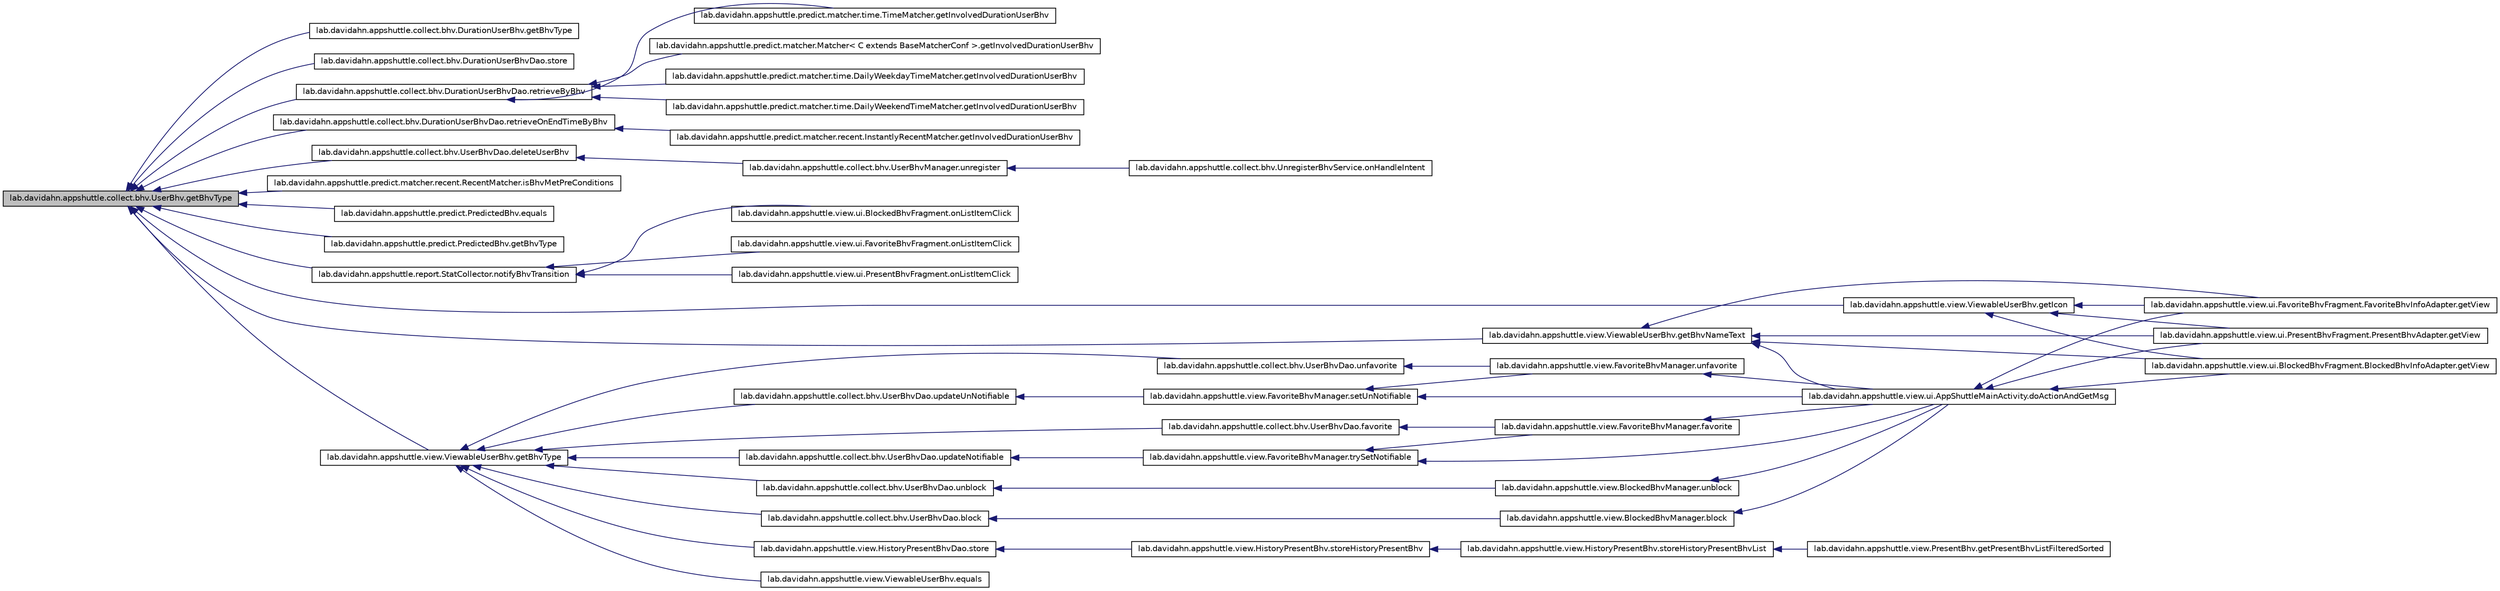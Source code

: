 digraph G
{
 // INTERACTIVE_SVG=YES
  edge [fontname="Helvetica",fontsize="10",labelfontname="Helvetica",labelfontsize="10"];
  node [fontname="Helvetica",fontsize="10",shape=record];
  rankdir="LR";
  Node1 [label="lab.davidahn.appshuttle.collect.bhv.UserBhv.getBhvType",height=0.2,width=0.4,color="black", fillcolor="grey75", style="filled" fontcolor="black"];
  Node1 -> Node2 [dir="back",color="midnightblue",fontsize="10",style="solid",fontname="Helvetica"];
  Node2 [label="lab.davidahn.appshuttle.collect.bhv.DurationUserBhv.getBhvType",height=0.2,width=0.4,color="black", fillcolor="white", style="filled",URL="$classlab_1_1davidahn_1_1appshuttle_1_1collect_1_1bhv_1_1_duration_user_bhv.html#a562e953f9289676ec002602e68e3649c"];
  Node1 -> Node3 [dir="back",color="midnightblue",fontsize="10",style="solid",fontname="Helvetica"];
  Node3 [label="lab.davidahn.appshuttle.collect.bhv.DurationUserBhvDao.store",height=0.2,width=0.4,color="black", fillcolor="white", style="filled",URL="$classlab_1_1davidahn_1_1appshuttle_1_1collect_1_1bhv_1_1_duration_user_bhv_dao.html#a11f11c8252823e26cc3d2d5667f320cd"];
  Node1 -> Node4 [dir="back",color="midnightblue",fontsize="10",style="solid",fontname="Helvetica"];
  Node4 [label="lab.davidahn.appshuttle.collect.bhv.DurationUserBhvDao.retrieveByBhv",height=0.2,width=0.4,color="black", fillcolor="white", style="filled",URL="$classlab_1_1davidahn_1_1appshuttle_1_1collect_1_1bhv_1_1_duration_user_bhv_dao.html#a57f7c7cc2c499dff99f46d365eecf6e6"];
  Node4 -> Node5 [dir="back",color="midnightblue",fontsize="10",style="solid",fontname="Helvetica"];
  Node5 [label="lab.davidahn.appshuttle.predict.matcher.Matcher\< C extends BaseMatcherConf \>.getInvolvedDurationUserBhv",height=0.2,width=0.4,color="black", fillcolor="white", style="filled",URL="$classlab_1_1davidahn_1_1appshuttle_1_1predict_1_1matcher_1_1_matcher_3_01_c_01extends_01_base_matcher_conf_01_4.html#ad39d4dcce8a977539d9d70f4db42a504"];
  Node4 -> Node6 [dir="back",color="midnightblue",fontsize="10",style="solid",fontname="Helvetica"];
  Node6 [label="lab.davidahn.appshuttle.predict.matcher.time.DailyWeekdayTimeMatcher.getInvolvedDurationUserBhv",height=0.2,width=0.4,color="black", fillcolor="white", style="filled",URL="$classlab_1_1davidahn_1_1appshuttle_1_1predict_1_1matcher_1_1time_1_1_daily_weekday_time_matcher.html#aa2fbe7415cc1e7e0ff58c1498818944c"];
  Node4 -> Node7 [dir="back",color="midnightblue",fontsize="10",style="solid",fontname="Helvetica"];
  Node7 [label="lab.davidahn.appshuttle.predict.matcher.time.DailyWeekendTimeMatcher.getInvolvedDurationUserBhv",height=0.2,width=0.4,color="black", fillcolor="white", style="filled",URL="$classlab_1_1davidahn_1_1appshuttle_1_1predict_1_1matcher_1_1time_1_1_daily_weekend_time_matcher.html#ad9adedaf2a35c09d429e5ce4aaeec3b5"];
  Node4 -> Node8 [dir="back",color="midnightblue",fontsize="10",style="solid",fontname="Helvetica"];
  Node8 [label="lab.davidahn.appshuttle.predict.matcher.time.TimeMatcher.getInvolvedDurationUserBhv",height=0.2,width=0.4,color="black", fillcolor="white", style="filled",URL="$classlab_1_1davidahn_1_1appshuttle_1_1predict_1_1matcher_1_1time_1_1_time_matcher.html#a902ae5d9c21e50a3db1c49e5be034bd8"];
  Node1 -> Node9 [dir="back",color="midnightblue",fontsize="10",style="solid",fontname="Helvetica"];
  Node9 [label="lab.davidahn.appshuttle.collect.bhv.DurationUserBhvDao.retrieveOnEndTimeByBhv",height=0.2,width=0.4,color="black", fillcolor="white", style="filled",URL="$classlab_1_1davidahn_1_1appshuttle_1_1collect_1_1bhv_1_1_duration_user_bhv_dao.html#af2803e2cacbc7311826226e0c5c88d81"];
  Node9 -> Node10 [dir="back",color="midnightblue",fontsize="10",style="solid",fontname="Helvetica"];
  Node10 [label="lab.davidahn.appshuttle.predict.matcher.recent.InstantlyRecentMatcher.getInvolvedDurationUserBhv",height=0.2,width=0.4,color="black", fillcolor="white", style="filled",URL="$classlab_1_1davidahn_1_1appshuttle_1_1predict_1_1matcher_1_1recent_1_1_instantly_recent_matcher.html#a890bacc993dd950c2c2f196de4a52493"];
  Node1 -> Node11 [dir="back",color="midnightblue",fontsize="10",style="solid",fontname="Helvetica"];
  Node11 [label="lab.davidahn.appshuttle.collect.bhv.UserBhvDao.deleteUserBhv",height=0.2,width=0.4,color="black", fillcolor="white", style="filled",URL="$classlab_1_1davidahn_1_1appshuttle_1_1collect_1_1bhv_1_1_user_bhv_dao.html#a25150ccf03ef1c9f266cb3da9fbe91ac"];
  Node11 -> Node12 [dir="back",color="midnightblue",fontsize="10",style="solid",fontname="Helvetica"];
  Node12 [label="lab.davidahn.appshuttle.collect.bhv.UserBhvManager.unregister",height=0.2,width=0.4,color="black", fillcolor="white", style="filled",URL="$classlab_1_1davidahn_1_1appshuttle_1_1collect_1_1bhv_1_1_user_bhv_manager.html#af3184176275b319f1aa75074688c2169"];
  Node12 -> Node13 [dir="back",color="midnightblue",fontsize="10",style="solid",fontname="Helvetica"];
  Node13 [label="lab.davidahn.appshuttle.collect.bhv.UnregisterBhvService.onHandleIntent",height=0.2,width=0.4,color="black", fillcolor="white", style="filled",URL="$classlab_1_1davidahn_1_1appshuttle_1_1collect_1_1bhv_1_1_unregister_bhv_service.html#ae07557aa8f7cc83f82cb7d77b21f1c3c"];
  Node1 -> Node14 [dir="back",color="midnightblue",fontsize="10",style="solid",fontname="Helvetica"];
  Node14 [label="lab.davidahn.appshuttle.predict.matcher.recent.RecentMatcher.isBhvMetPreConditions",height=0.2,width=0.4,color="black", fillcolor="white", style="filled",URL="$classlab_1_1davidahn_1_1appshuttle_1_1predict_1_1matcher_1_1recent_1_1_recent_matcher.html#a9d0185046223ca45ec3d05e8b7e092d0"];
  Node1 -> Node15 [dir="back",color="midnightblue",fontsize="10",style="solid",fontname="Helvetica"];
  Node15 [label="lab.davidahn.appshuttle.predict.PredictedBhv.equals",height=0.2,width=0.4,color="black", fillcolor="white", style="filled",URL="$classlab_1_1davidahn_1_1appshuttle_1_1predict_1_1_predicted_bhv.html#aebedebd3688e3d56490a8428587b0e86"];
  Node1 -> Node16 [dir="back",color="midnightblue",fontsize="10",style="solid",fontname="Helvetica"];
  Node16 [label="lab.davidahn.appshuttle.predict.PredictedBhv.getBhvType",height=0.2,width=0.4,color="black", fillcolor="white", style="filled",URL="$classlab_1_1davidahn_1_1appshuttle_1_1predict_1_1_predicted_bhv.html#ad10d4ec73e0ecb3e34cbba1cfc6e30c1"];
  Node1 -> Node17 [dir="back",color="midnightblue",fontsize="10",style="solid",fontname="Helvetica"];
  Node17 [label="lab.davidahn.appshuttle.report.StatCollector.notifyBhvTransition",height=0.2,width=0.4,color="black", fillcolor="white", style="filled",URL="$classlab_1_1davidahn_1_1appshuttle_1_1report_1_1_stat_collector.html#a5bd75c6d139e4eca7332a424e2d346bc"];
  Node17 -> Node18 [dir="back",color="midnightblue",fontsize="10",style="solid",fontname="Helvetica"];
  Node18 [label="lab.davidahn.appshuttle.view.ui.BlockedBhvFragment.onListItemClick",height=0.2,width=0.4,color="black", fillcolor="white", style="filled",URL="$classlab_1_1davidahn_1_1appshuttle_1_1view_1_1ui_1_1_blocked_bhv_fragment.html#a1e667f2329fe439b56161a5e5dd0c562"];
  Node17 -> Node19 [dir="back",color="midnightblue",fontsize="10",style="solid",fontname="Helvetica"];
  Node19 [label="lab.davidahn.appshuttle.view.ui.FavoriteBhvFragment.onListItemClick",height=0.2,width=0.4,color="black", fillcolor="white", style="filled",URL="$classlab_1_1davidahn_1_1appshuttle_1_1view_1_1ui_1_1_favorite_bhv_fragment.html#abb791eb9585f7f5b2ae9f1cdaacb2a5a"];
  Node17 -> Node20 [dir="back",color="midnightblue",fontsize="10",style="solid",fontname="Helvetica"];
  Node20 [label="lab.davidahn.appshuttle.view.ui.PresentBhvFragment.onListItemClick",height=0.2,width=0.4,color="black", fillcolor="white", style="filled",URL="$classlab_1_1davidahn_1_1appshuttle_1_1view_1_1ui_1_1_present_bhv_fragment.html#acd4463cc478da3595ed8e421df544b4c"];
  Node1 -> Node21 [dir="back",color="midnightblue",fontsize="10",style="solid",fontname="Helvetica"];
  Node21 [label="lab.davidahn.appshuttle.view.ViewableUserBhv.getBhvType",height=0.2,width=0.4,color="black", fillcolor="white", style="filled",URL="$classlab_1_1davidahn_1_1appshuttle_1_1view_1_1_viewable_user_bhv.html#a3a584c304446a7f9e856f18222aa9a90"];
  Node21 -> Node22 [dir="back",color="midnightblue",fontsize="10",style="solid",fontname="Helvetica"];
  Node22 [label="lab.davidahn.appshuttle.collect.bhv.UserBhvDao.favorite",height=0.2,width=0.4,color="black", fillcolor="white", style="filled",URL="$classlab_1_1davidahn_1_1appshuttle_1_1collect_1_1bhv_1_1_user_bhv_dao.html#a1b8026558c53882ec36732c0d517bdfa"];
  Node22 -> Node23 [dir="back",color="midnightblue",fontsize="10",style="solid",fontname="Helvetica"];
  Node23 [label="lab.davidahn.appshuttle.view.FavoriteBhvManager.favorite",height=0.2,width=0.4,color="black", fillcolor="white", style="filled",URL="$classlab_1_1davidahn_1_1appshuttle_1_1view_1_1_favorite_bhv_manager.html#a128f59ad36072e3bc9e29ec93eaf1c22"];
  Node23 -> Node24 [dir="back",color="midnightblue",fontsize="10",style="solid",fontname="Helvetica"];
  Node24 [label="lab.davidahn.appshuttle.view.ui.AppShuttleMainActivity.doActionAndGetMsg",height=0.2,width=0.4,color="black", fillcolor="white", style="filled",URL="$classlab_1_1davidahn_1_1appshuttle_1_1view_1_1ui_1_1_app_shuttle_main_activity.html#a89208de0a4ba1cb488208b72f9aa33ee"];
  Node24 -> Node25 [dir="back",color="midnightblue",fontsize="10",style="solid",fontname="Helvetica"];
  Node25 [label="lab.davidahn.appshuttle.view.ui.BlockedBhvFragment.BlockedBhvInfoAdapter.getView",height=0.2,width=0.4,color="black", fillcolor="white", style="filled",URL="$classlab_1_1davidahn_1_1appshuttle_1_1view_1_1ui_1_1_blocked_bhv_fragment_1_1_blocked_bhv_info_adapter.html#a996a9f405f7d97ee54d0c6f3db25ab24"];
  Node24 -> Node26 [dir="back",color="midnightblue",fontsize="10",style="solid",fontname="Helvetica"];
  Node26 [label="lab.davidahn.appshuttle.view.ui.FavoriteBhvFragment.FavoriteBhvInfoAdapter.getView",height=0.2,width=0.4,color="black", fillcolor="white", style="filled",URL="$classlab_1_1davidahn_1_1appshuttle_1_1view_1_1ui_1_1_favorite_bhv_fragment_1_1_favorite_bhv_info_adapter.html#a6db75a41a5dfb45cf50a05d6134bab59"];
  Node24 -> Node27 [dir="back",color="midnightblue",fontsize="10",style="solid",fontname="Helvetica"];
  Node27 [label="lab.davidahn.appshuttle.view.ui.PresentBhvFragment.PresentBhvAdapter.getView",height=0.2,width=0.4,color="black", fillcolor="white", style="filled",URL="$classlab_1_1davidahn_1_1appshuttle_1_1view_1_1ui_1_1_present_bhv_fragment_1_1_present_bhv_adapter.html#ad968c6b3d5bd8a90248a62de92b7ac28"];
  Node21 -> Node28 [dir="back",color="midnightblue",fontsize="10",style="solid",fontname="Helvetica"];
  Node28 [label="lab.davidahn.appshuttle.collect.bhv.UserBhvDao.unfavorite",height=0.2,width=0.4,color="black", fillcolor="white", style="filled",URL="$classlab_1_1davidahn_1_1appshuttle_1_1collect_1_1bhv_1_1_user_bhv_dao.html#a0e8f1168bc8d9b114d11210fa9e39b31"];
  Node28 -> Node29 [dir="back",color="midnightblue",fontsize="10",style="solid",fontname="Helvetica"];
  Node29 [label="lab.davidahn.appshuttle.view.FavoriteBhvManager.unfavorite",height=0.2,width=0.4,color="black", fillcolor="white", style="filled",URL="$classlab_1_1davidahn_1_1appshuttle_1_1view_1_1_favorite_bhv_manager.html#ab96c55c88295ee1c071a8c04ba8d5931"];
  Node29 -> Node24 [dir="back",color="midnightblue",fontsize="10",style="solid",fontname="Helvetica"];
  Node21 -> Node30 [dir="back",color="midnightblue",fontsize="10",style="solid",fontname="Helvetica"];
  Node30 [label="lab.davidahn.appshuttle.collect.bhv.UserBhvDao.updateNotifiable",height=0.2,width=0.4,color="black", fillcolor="white", style="filled",URL="$classlab_1_1davidahn_1_1appshuttle_1_1collect_1_1bhv_1_1_user_bhv_dao.html#a9884bc1ec65c46edeab38d3dbbfd3c9b"];
  Node30 -> Node31 [dir="back",color="midnightblue",fontsize="10",style="solid",fontname="Helvetica"];
  Node31 [label="lab.davidahn.appshuttle.view.FavoriteBhvManager.trySetNotifiable",height=0.2,width=0.4,color="black", fillcolor="white", style="filled",URL="$classlab_1_1davidahn_1_1appshuttle_1_1view_1_1_favorite_bhv_manager.html#aa18a30831f7395a608cdedf787292ee6"];
  Node31 -> Node23 [dir="back",color="midnightblue",fontsize="10",style="solid",fontname="Helvetica"];
  Node31 -> Node24 [dir="back",color="midnightblue",fontsize="10",style="solid",fontname="Helvetica"];
  Node21 -> Node32 [dir="back",color="midnightblue",fontsize="10",style="solid",fontname="Helvetica"];
  Node32 [label="lab.davidahn.appshuttle.collect.bhv.UserBhvDao.updateUnNotifiable",height=0.2,width=0.4,color="black", fillcolor="white", style="filled",URL="$classlab_1_1davidahn_1_1appshuttle_1_1collect_1_1bhv_1_1_user_bhv_dao.html#a099111fae2af5ede8cc6cda35cafc49c"];
  Node32 -> Node33 [dir="back",color="midnightblue",fontsize="10",style="solid",fontname="Helvetica"];
  Node33 [label="lab.davidahn.appshuttle.view.FavoriteBhvManager.setUnNotifiable",height=0.2,width=0.4,color="black", fillcolor="white", style="filled",URL="$classlab_1_1davidahn_1_1appshuttle_1_1view_1_1_favorite_bhv_manager.html#a35528d215a6d76f66a5825ede1890f10"];
  Node33 -> Node29 [dir="back",color="midnightblue",fontsize="10",style="solid",fontname="Helvetica"];
  Node33 -> Node24 [dir="back",color="midnightblue",fontsize="10",style="solid",fontname="Helvetica"];
  Node21 -> Node34 [dir="back",color="midnightblue",fontsize="10",style="solid",fontname="Helvetica"];
  Node34 [label="lab.davidahn.appshuttle.collect.bhv.UserBhvDao.block",height=0.2,width=0.4,color="black", fillcolor="white", style="filled",URL="$classlab_1_1davidahn_1_1appshuttle_1_1collect_1_1bhv_1_1_user_bhv_dao.html#a2e63c6c3d13922ff5a8c85dbf8fefcc3"];
  Node34 -> Node35 [dir="back",color="midnightblue",fontsize="10",style="solid",fontname="Helvetica"];
  Node35 [label="lab.davidahn.appshuttle.view.BlockedBhvManager.block",height=0.2,width=0.4,color="black", fillcolor="white", style="filled",URL="$classlab_1_1davidahn_1_1appshuttle_1_1view_1_1_blocked_bhv_manager.html#a13166f2c1bf8e747843c4fdc1a0ca4e0"];
  Node35 -> Node24 [dir="back",color="midnightblue",fontsize="10",style="solid",fontname="Helvetica"];
  Node21 -> Node36 [dir="back",color="midnightblue",fontsize="10",style="solid",fontname="Helvetica"];
  Node36 [label="lab.davidahn.appshuttle.collect.bhv.UserBhvDao.unblock",height=0.2,width=0.4,color="black", fillcolor="white", style="filled",URL="$classlab_1_1davidahn_1_1appshuttle_1_1collect_1_1bhv_1_1_user_bhv_dao.html#a74dab928bb1a7e2308a90c0c6896b889"];
  Node36 -> Node37 [dir="back",color="midnightblue",fontsize="10",style="solid",fontname="Helvetica"];
  Node37 [label="lab.davidahn.appshuttle.view.BlockedBhvManager.unblock",height=0.2,width=0.4,color="black", fillcolor="white", style="filled",URL="$classlab_1_1davidahn_1_1appshuttle_1_1view_1_1_blocked_bhv_manager.html#a139789df63aeb1dd54f412c12a0688fa"];
  Node37 -> Node24 [dir="back",color="midnightblue",fontsize="10",style="solid",fontname="Helvetica"];
  Node21 -> Node38 [dir="back",color="midnightblue",fontsize="10",style="solid",fontname="Helvetica"];
  Node38 [label="lab.davidahn.appshuttle.view.HistoryPresentBhvDao.store",height=0.2,width=0.4,color="black", fillcolor="white", style="filled",URL="$classlab_1_1davidahn_1_1appshuttle_1_1view_1_1_history_present_bhv_dao.html#aac459e7f941c9d8b15742a33c8097670"];
  Node38 -> Node39 [dir="back",color="midnightblue",fontsize="10",style="solid",fontname="Helvetica"];
  Node39 [label="lab.davidahn.appshuttle.view.HistoryPresentBhv.storeHistoryPresentBhv",height=0.2,width=0.4,color="black", fillcolor="white", style="filled",URL="$classlab_1_1davidahn_1_1appshuttle_1_1view_1_1_history_present_bhv.html#a66f8dd552b278afc5491856e45fb7a60"];
  Node39 -> Node40 [dir="back",color="midnightblue",fontsize="10",style="solid",fontname="Helvetica"];
  Node40 [label="lab.davidahn.appshuttle.view.HistoryPresentBhv.storeHistoryPresentBhvList",height=0.2,width=0.4,color="black", fillcolor="white", style="filled",URL="$classlab_1_1davidahn_1_1appshuttle_1_1view_1_1_history_present_bhv.html#afb77fe2524c21a74125afa782b7dc3d9"];
  Node40 -> Node41 [dir="back",color="midnightblue",fontsize="10",style="solid",fontname="Helvetica"];
  Node41 [label="lab.davidahn.appshuttle.view.PresentBhv.getPresentBhvListFilteredSorted",height=0.2,width=0.4,color="black", fillcolor="white", style="filled",URL="$classlab_1_1davidahn_1_1appshuttle_1_1view_1_1_present_bhv.html#ae787746dc64ec3aeab061fe28cfae683"];
  Node21 -> Node42 [dir="back",color="midnightblue",fontsize="10",style="solid",fontname="Helvetica"];
  Node42 [label="lab.davidahn.appshuttle.view.ViewableUserBhv.equals",height=0.2,width=0.4,color="black", fillcolor="white", style="filled",URL="$classlab_1_1davidahn_1_1appshuttle_1_1view_1_1_viewable_user_bhv.html#ac8f036c01d509e95ca35c6376f6295df"];
  Node1 -> Node43 [dir="back",color="midnightblue",fontsize="10",style="solid",fontname="Helvetica"];
  Node43 [label="lab.davidahn.appshuttle.view.ViewableUserBhv.getIcon",height=0.2,width=0.4,color="black", fillcolor="white", style="filled",URL="$classlab_1_1davidahn_1_1appshuttle_1_1view_1_1_viewable_user_bhv.html#a546173d75921d11397a23270712cc56c"];
  Node43 -> Node25 [dir="back",color="midnightblue",fontsize="10",style="solid",fontname="Helvetica"];
  Node43 -> Node26 [dir="back",color="midnightblue",fontsize="10",style="solid",fontname="Helvetica"];
  Node43 -> Node27 [dir="back",color="midnightblue",fontsize="10",style="solid",fontname="Helvetica"];
  Node1 -> Node44 [dir="back",color="midnightblue",fontsize="10",style="solid",fontname="Helvetica"];
  Node44 [label="lab.davidahn.appshuttle.view.ViewableUserBhv.getBhvNameText",height=0.2,width=0.4,color="black", fillcolor="white", style="filled",URL="$classlab_1_1davidahn_1_1appshuttle_1_1view_1_1_viewable_user_bhv.html#abf4f398a343e6cb76c8ee33838b8f6a7"];
  Node44 -> Node24 [dir="back",color="midnightblue",fontsize="10",style="solid",fontname="Helvetica"];
  Node44 -> Node25 [dir="back",color="midnightblue",fontsize="10",style="solid",fontname="Helvetica"];
  Node44 -> Node26 [dir="back",color="midnightblue",fontsize="10",style="solid",fontname="Helvetica"];
  Node44 -> Node27 [dir="back",color="midnightblue",fontsize="10",style="solid",fontname="Helvetica"];
}
